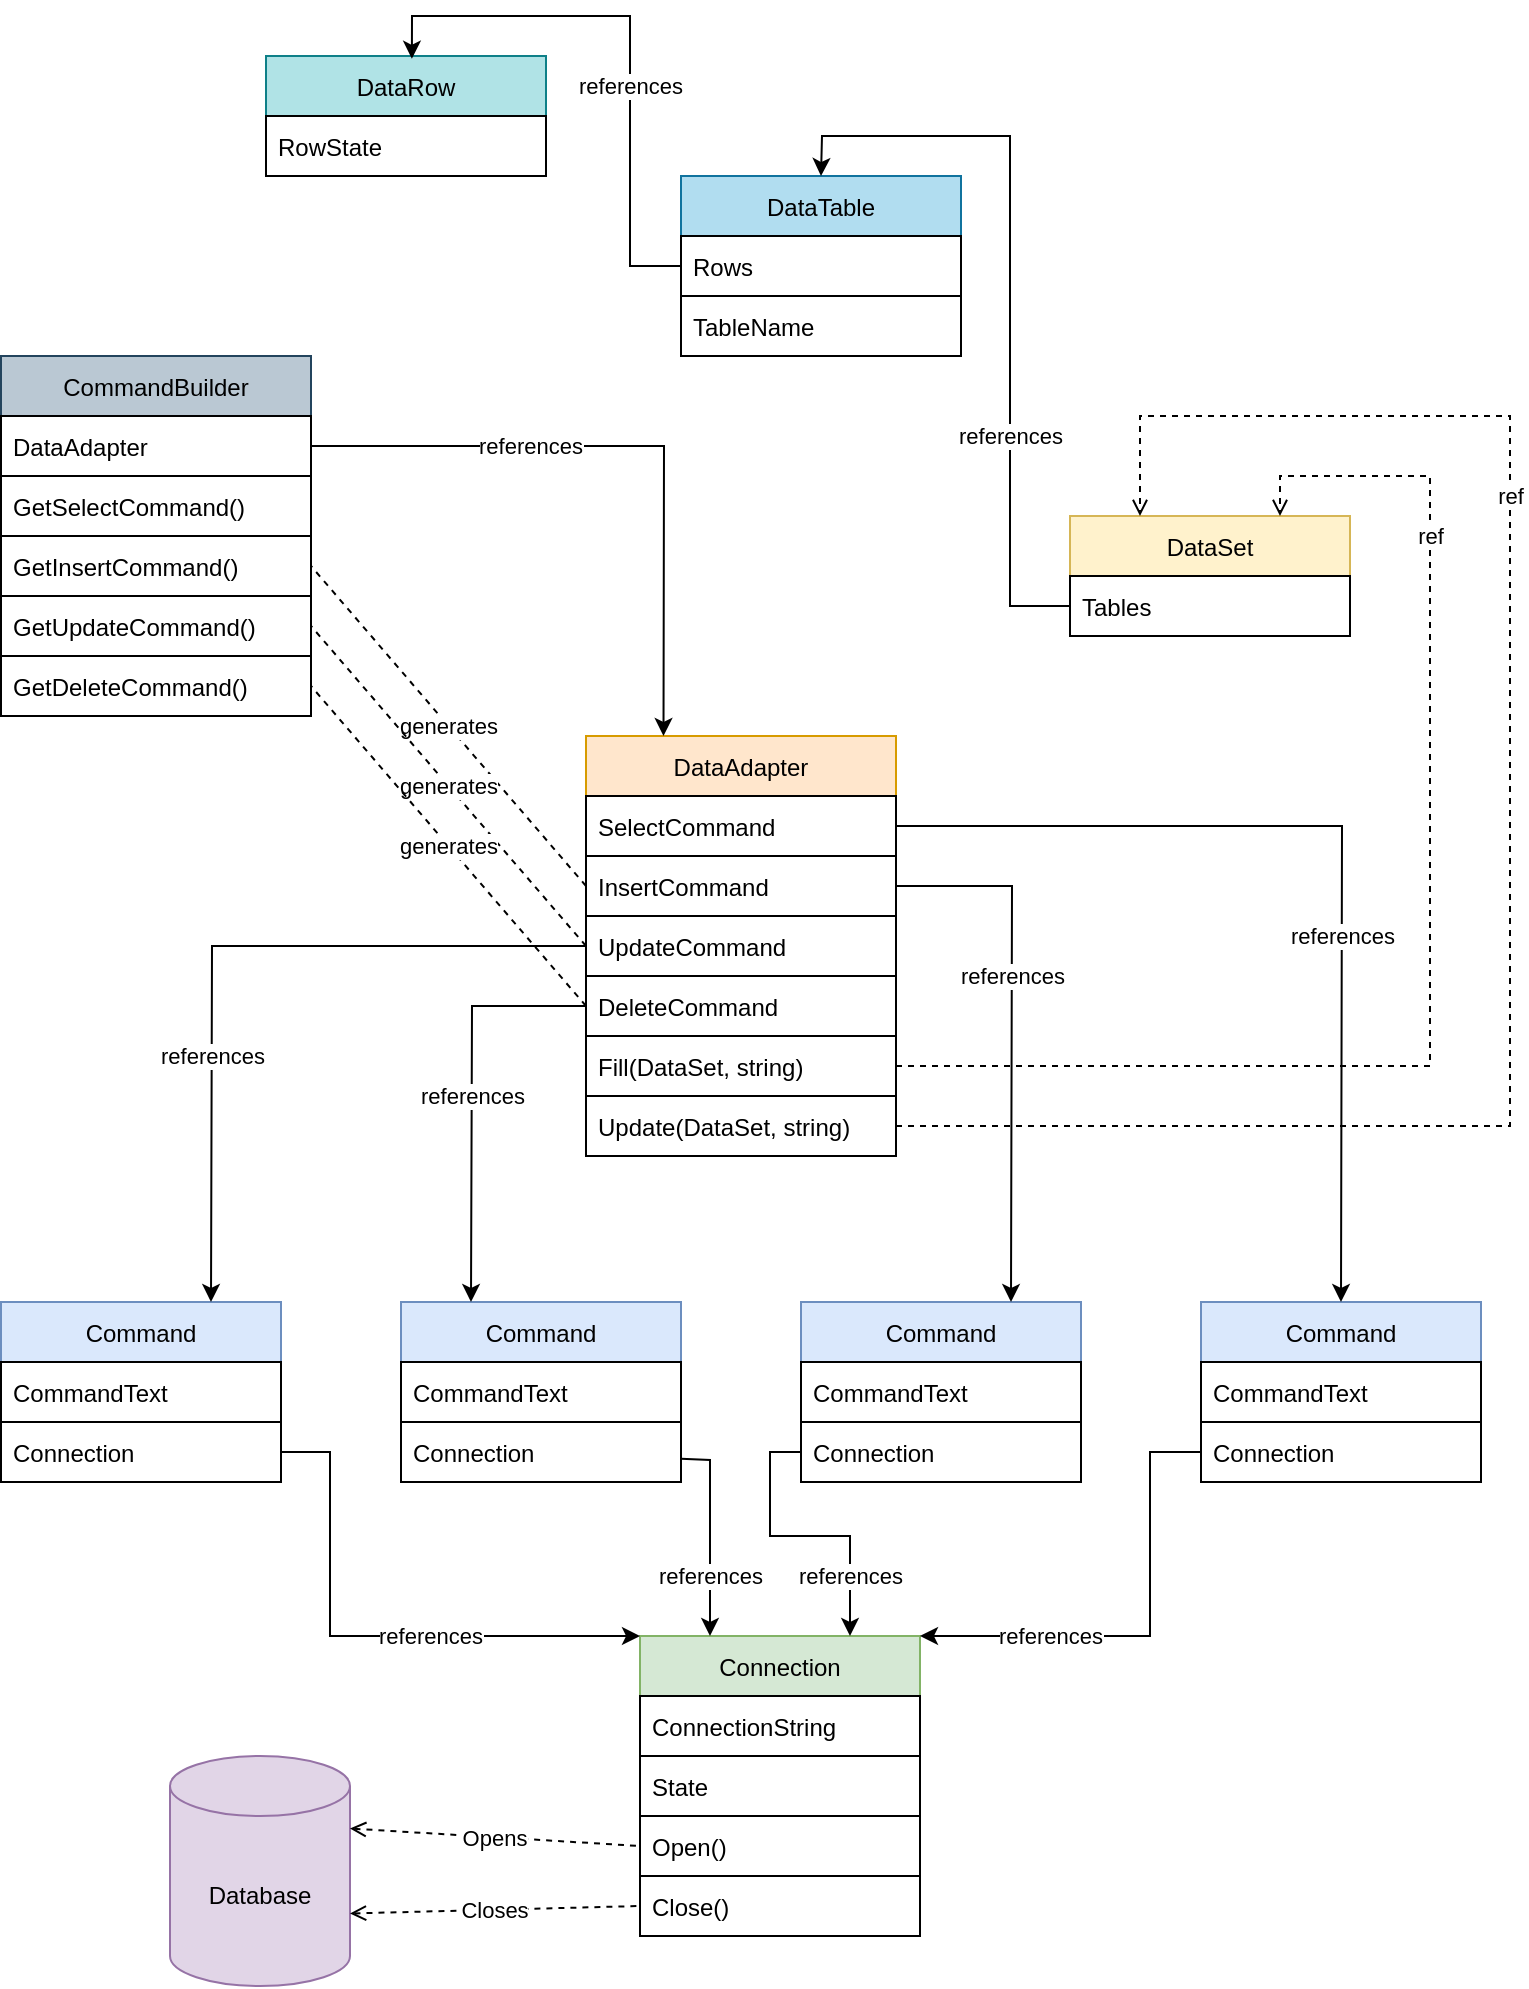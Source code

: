 <mxfile>
    <diagram id="Z2rDi97d8LI6hvDj2T3P" name="Page-1">
        <mxGraphModel dx="1520" dy="1129" grid="1" gridSize="10" guides="1" tooltips="1" connect="1" arrows="1" fold="1" page="1" pageScale="1" pageWidth="850" pageHeight="1100" background="#ffffff" math="0" shadow="0">
            <root>
                <mxCell id="0"/>
                <mxCell id="1" parent="0"/>
                <mxCell id="2" value="Connection" style="swimlane;fontStyle=0;childLayout=stackLayout;horizontal=1;startSize=30;horizontalStack=0;resizeParent=1;resizeParentMax=0;resizeLast=0;collapsible=1;marginBottom=0;fillColor=#d5e8d4;strokeColor=#82b366;" vertex="1" parent="1">
                    <mxGeometry x="375" y="890" width="140" height="150" as="geometry"/>
                </mxCell>
                <mxCell id="3" value="ConnectionString" style="text;strokeColor=default;fillColor=none;align=left;verticalAlign=middle;spacingLeft=4;spacingRight=4;overflow=hidden;points=[[0,0.5],[1,0.5]];portConstraint=eastwest;rotatable=0;" vertex="1" parent="2">
                    <mxGeometry y="30" width="140" height="30" as="geometry"/>
                </mxCell>
                <mxCell id="4" value="State" style="text;strokeColor=default;fillColor=none;align=left;verticalAlign=middle;spacingLeft=4;spacingRight=4;overflow=hidden;points=[[0,0.5],[1,0.5]];portConstraint=eastwest;rotatable=0;" vertex="1" parent="2">
                    <mxGeometry y="60" width="140" height="30" as="geometry"/>
                </mxCell>
                <mxCell id="5" value="Open()" style="text;strokeColor=default;fillColor=none;align=left;verticalAlign=middle;spacingLeft=4;spacingRight=4;overflow=hidden;points=[[0,0.5],[1,0.5]];portConstraint=eastwest;rotatable=0;" vertex="1" parent="2">
                    <mxGeometry y="90" width="140" height="30" as="geometry"/>
                </mxCell>
                <mxCell id="6" value="Close()" style="text;strokeColor=default;fillColor=none;align=left;verticalAlign=middle;spacingLeft=4;spacingRight=4;overflow=hidden;points=[[0,0.5],[1,0.5]];portConstraint=eastwest;rotatable=0;" vertex="1" parent="2">
                    <mxGeometry y="120" width="140" height="30" as="geometry"/>
                </mxCell>
                <mxCell id="8" value="Database" style="shape=cylinder3;whiteSpace=wrap;html=1;boundedLbl=1;backgroundOutline=1;size=15;strokeColor=#9673a6;fillColor=#e1d5e7;" vertex="1" parent="1">
                    <mxGeometry x="140" y="950" width="90" height="115" as="geometry"/>
                </mxCell>
                <mxCell id="9" value="Opens" style="endArrow=none;dashed=1;html=1;entryX=0;entryY=0.5;entryDx=0;entryDy=0;exitX=1;exitY=0;exitDx=0;exitDy=36.25;exitPerimeter=0;startArrow=open;startFill=0;" edge="1" parent="1" source="8" target="5">
                    <mxGeometry width="50" height="50" relative="1" as="geometry">
                        <mxPoint x="280" y="1050" as="sourcePoint"/>
                        <mxPoint x="330" y="1000" as="targetPoint"/>
                    </mxGeometry>
                </mxCell>
                <mxCell id="10" value="Closes" style="endArrow=none;dashed=1;html=1;startArrow=open;startFill=0;exitX=1;exitY=0;exitDx=0;exitDy=78.75;exitPerimeter=0;entryX=0;entryY=0.5;entryDx=0;entryDy=0;" edge="1" parent="1" source="8" target="6">
                    <mxGeometry width="50" height="50" relative="1" as="geometry">
                        <mxPoint x="310" y="1180" as="sourcePoint"/>
                        <mxPoint x="360" y="1130" as="targetPoint"/>
                    </mxGeometry>
                </mxCell>
                <mxCell id="13" value="Command" style="swimlane;fontStyle=0;childLayout=stackLayout;horizontal=1;startSize=30;horizontalStack=0;resizeParent=1;resizeParentMax=0;resizeLast=0;collapsible=1;marginBottom=0;fillColor=#dae8fc;strokeColor=#6c8ebf;" vertex="1" parent="1">
                    <mxGeometry x="55.5" y="723" width="140" height="90" as="geometry"/>
                </mxCell>
                <mxCell id="14" value="CommandText" style="text;strokeColor=default;fillColor=none;align=left;verticalAlign=middle;spacingLeft=4;spacingRight=4;overflow=hidden;points=[[0,0.5],[1,0.5]];portConstraint=eastwest;rotatable=0;" vertex="1" parent="13">
                    <mxGeometry y="30" width="140" height="30" as="geometry"/>
                </mxCell>
                <mxCell id="15" value="Connection" style="text;strokeColor=default;fillColor=none;align=left;verticalAlign=middle;spacingLeft=4;spacingRight=4;overflow=hidden;points=[[0,0.5],[1,0.5]];portConstraint=eastwest;rotatable=0;" vertex="1" parent="13">
                    <mxGeometry y="60" width="140" height="30" as="geometry"/>
                </mxCell>
                <mxCell id="18" value="Command" style="swimlane;fontStyle=0;childLayout=stackLayout;horizontal=1;startSize=30;horizontalStack=0;resizeParent=1;resizeParentMax=0;resizeLast=0;collapsible=1;marginBottom=0;fillColor=#dae8fc;strokeColor=#6c8ebf;" vertex="1" parent="1">
                    <mxGeometry x="255.5" y="723" width="140" height="90" as="geometry"/>
                </mxCell>
                <mxCell id="19" value="CommandText" style="text;strokeColor=default;fillColor=none;align=left;verticalAlign=middle;spacingLeft=4;spacingRight=4;overflow=hidden;points=[[0,0.5],[1,0.5]];portConstraint=eastwest;rotatable=0;" vertex="1" parent="18">
                    <mxGeometry y="30" width="140" height="30" as="geometry"/>
                </mxCell>
                <mxCell id="20" value="Connection" style="text;strokeColor=default;fillColor=none;align=left;verticalAlign=middle;spacingLeft=4;spacingRight=4;overflow=hidden;points=[[0,0.5],[1,0.5]];portConstraint=eastwest;rotatable=0;" vertex="1" parent="18">
                    <mxGeometry y="60" width="140" height="30" as="geometry"/>
                </mxCell>
                <mxCell id="21" value="Command" style="swimlane;fontStyle=0;childLayout=stackLayout;horizontal=1;startSize=30;horizontalStack=0;resizeParent=1;resizeParentMax=0;resizeLast=0;collapsible=1;marginBottom=0;fillColor=#dae8fc;strokeColor=#6c8ebf;" vertex="1" parent="1">
                    <mxGeometry x="455.5" y="723" width="140" height="90" as="geometry"/>
                </mxCell>
                <mxCell id="22" value="CommandText" style="text;strokeColor=default;fillColor=none;align=left;verticalAlign=middle;spacingLeft=4;spacingRight=4;overflow=hidden;points=[[0,0.5],[1,0.5]];portConstraint=eastwest;rotatable=0;" vertex="1" parent="21">
                    <mxGeometry y="30" width="140" height="30" as="geometry"/>
                </mxCell>
                <mxCell id="23" value="Connection" style="text;strokeColor=default;fillColor=none;align=left;verticalAlign=middle;spacingLeft=4;spacingRight=4;overflow=hidden;points=[[0,0.5],[1,0.5]];portConstraint=eastwest;rotatable=0;" vertex="1" parent="21">
                    <mxGeometry y="60" width="140" height="30" as="geometry"/>
                </mxCell>
                <mxCell id="24" value="Command" style="swimlane;fontStyle=0;childLayout=stackLayout;horizontal=1;startSize=30;horizontalStack=0;resizeParent=1;resizeParentMax=0;resizeLast=0;collapsible=1;marginBottom=0;fillColor=#dae8fc;strokeColor=#6c8ebf;" vertex="1" parent="1">
                    <mxGeometry x="655.5" y="723" width="140" height="90" as="geometry"/>
                </mxCell>
                <mxCell id="25" value="CommandText" style="text;strokeColor=default;fillColor=none;align=left;verticalAlign=middle;spacingLeft=4;spacingRight=4;overflow=hidden;points=[[0,0.5],[1,0.5]];portConstraint=eastwest;rotatable=0;" vertex="1" parent="24">
                    <mxGeometry y="30" width="140" height="30" as="geometry"/>
                </mxCell>
                <mxCell id="26" value="Connection" style="text;strokeColor=default;fillColor=none;align=left;verticalAlign=middle;spacingLeft=4;spacingRight=4;overflow=hidden;points=[[0,0.5],[1,0.5]];portConstraint=eastwest;rotatable=0;" vertex="1" parent="24">
                    <mxGeometry y="60" width="140" height="30" as="geometry"/>
                </mxCell>
                <mxCell id="31" value="DataAdapter" style="swimlane;fontStyle=0;childLayout=stackLayout;horizontal=1;startSize=30;horizontalStack=0;resizeParent=1;resizeParentMax=0;resizeLast=0;collapsible=1;marginBottom=0;fillColor=#ffe6cc;strokeColor=#d79b00;" vertex="1" parent="1">
                    <mxGeometry x="348" y="440" width="155" height="210" as="geometry"/>
                </mxCell>
                <mxCell id="32" value="SelectCommand" style="text;strokeColor=default;fillColor=none;align=left;verticalAlign=middle;spacingLeft=4;spacingRight=4;overflow=hidden;points=[[0,0.5],[1,0.5]];portConstraint=eastwest;rotatable=0;" vertex="1" parent="31">
                    <mxGeometry y="30" width="155" height="30" as="geometry"/>
                </mxCell>
                <mxCell id="33" value="InsertCommand" style="text;strokeColor=default;fillColor=none;align=left;verticalAlign=middle;spacingLeft=4;spacingRight=4;overflow=hidden;points=[[0,0.5],[1,0.5]];portConstraint=eastwest;rotatable=0;" vertex="1" parent="31">
                    <mxGeometry y="60" width="155" height="30" as="geometry"/>
                </mxCell>
                <mxCell id="34" value="UpdateCommand" style="text;strokeColor=default;fillColor=none;align=left;verticalAlign=middle;spacingLeft=4;spacingRight=4;overflow=hidden;points=[[0,0.5],[1,0.5]];portConstraint=eastwest;rotatable=0;" vertex="1" parent="31">
                    <mxGeometry y="90" width="155" height="30" as="geometry"/>
                </mxCell>
                <mxCell id="35" value="DeleteCommand" style="text;strokeColor=default;fillColor=none;align=left;verticalAlign=middle;spacingLeft=4;spacingRight=4;overflow=hidden;points=[[0,0.5],[1,0.5]];portConstraint=eastwest;rotatable=0;" vertex="1" parent="31">
                    <mxGeometry y="120" width="155" height="30" as="geometry"/>
                </mxCell>
                <mxCell id="36" value="Fill(DataSet, string)" style="text;strokeColor=default;fillColor=none;align=left;verticalAlign=middle;spacingLeft=4;spacingRight=4;overflow=hidden;points=[[0,0.5],[1,0.5]];portConstraint=eastwest;rotatable=0;" vertex="1" parent="31">
                    <mxGeometry y="150" width="155" height="30" as="geometry"/>
                </mxCell>
                <mxCell id="37" value="Update(DataSet, string)" style="text;strokeColor=default;fillColor=none;align=left;verticalAlign=middle;spacingLeft=4;spacingRight=4;overflow=hidden;points=[[0,0.5],[1,0.5]];portConstraint=eastwest;rotatable=0;" vertex="1" parent="31">
                    <mxGeometry y="180" width="155" height="30" as="geometry"/>
                </mxCell>
                <mxCell id="38" value="CommandBuilder" style="swimlane;fontStyle=0;childLayout=stackLayout;horizontal=1;startSize=30;horizontalStack=0;resizeParent=1;resizeParentMax=0;resizeLast=0;collapsible=1;marginBottom=0;fillColor=#bac8d3;strokeColor=#23445d;" vertex="1" parent="1">
                    <mxGeometry x="55.5" y="250" width="155" height="180" as="geometry"/>
                </mxCell>
                <mxCell id="43" value="DataAdapter" style="text;strokeColor=default;fillColor=none;align=left;verticalAlign=middle;spacingLeft=4;spacingRight=4;overflow=hidden;points=[[0,0.5],[1,0.5]];portConstraint=eastwest;rotatable=0;" vertex="1" parent="38">
                    <mxGeometry y="30" width="155" height="30" as="geometry"/>
                </mxCell>
                <mxCell id="45" value="GetSelectCommand()" style="text;strokeColor=default;fillColor=none;align=left;verticalAlign=middle;spacingLeft=4;spacingRight=4;overflow=hidden;points=[[0,0.5],[1,0.5]];portConstraint=eastwest;rotatable=0;" vertex="1" parent="38">
                    <mxGeometry y="60" width="155" height="30" as="geometry"/>
                </mxCell>
                <mxCell id="46" value="GetInsertCommand()" style="text;strokeColor=default;fillColor=none;align=left;verticalAlign=middle;spacingLeft=4;spacingRight=4;overflow=hidden;points=[[0,0.5],[1,0.5]];portConstraint=eastwest;rotatable=0;" vertex="1" parent="38">
                    <mxGeometry y="90" width="155" height="30" as="geometry"/>
                </mxCell>
                <mxCell id="47" value="GetUpdateCommand()" style="text;strokeColor=default;fillColor=none;align=left;verticalAlign=middle;spacingLeft=4;spacingRight=4;overflow=hidden;points=[[0,0.5],[1,0.5]];portConstraint=eastwest;rotatable=0;" vertex="1" parent="38">
                    <mxGeometry y="120" width="155" height="30" as="geometry"/>
                </mxCell>
                <mxCell id="48" value="GetDeleteCommand()" style="text;strokeColor=default;fillColor=none;align=left;verticalAlign=middle;spacingLeft=4;spacingRight=4;overflow=hidden;points=[[0,0.5],[1,0.5]];portConstraint=eastwest;rotatable=0;" vertex="1" parent="38">
                    <mxGeometry y="150" width="155" height="30" as="geometry"/>
                </mxCell>
                <mxCell id="52" value="references" style="endArrow=classic;html=1;rounded=0;exitX=0;exitY=0.5;exitDx=0;exitDy=0;entryX=1;entryY=0;entryDx=0;entryDy=0;" edge="1" parent="1" source="26" target="2">
                    <mxGeometry x="0.441" width="50" height="50" relative="1" as="geometry">
                        <mxPoint x="580" y="880" as="sourcePoint"/>
                        <mxPoint x="630" y="830" as="targetPoint"/>
                        <Array as="points">
                            <mxPoint x="630" y="798"/>
                            <mxPoint x="630" y="890"/>
                        </Array>
                        <mxPoint as="offset"/>
                    </mxGeometry>
                </mxCell>
                <mxCell id="53" value="references" style="endArrow=classic;html=1;rounded=0;exitX=0;exitY=0.5;exitDx=0;exitDy=0;entryX=0.75;entryY=0;entryDx=0;entryDy=0;" edge="1" parent="1" source="23" target="2">
                    <mxGeometry x="0.593" width="50" height="50" relative="1" as="geometry">
                        <mxPoint x="290" y="900" as="sourcePoint"/>
                        <mxPoint x="340" y="850" as="targetPoint"/>
                        <Array as="points">
                            <mxPoint x="440" y="798"/>
                            <mxPoint x="440" y="840"/>
                            <mxPoint x="480" y="840"/>
                        </Array>
                        <mxPoint as="offset"/>
                    </mxGeometry>
                </mxCell>
                <mxCell id="54" value="references" style="endArrow=classic;html=1;rounded=0;entryX=0.25;entryY=0;entryDx=0;entryDy=0;" edge="1" parent="1" source="20" target="2">
                    <mxGeometry x="0.415" width="50" height="50" relative="1" as="geometry">
                        <mxPoint x="300" y="890" as="sourcePoint"/>
                        <mxPoint x="350" y="840" as="targetPoint"/>
                        <Array as="points">
                            <mxPoint x="410" y="802"/>
                        </Array>
                        <mxPoint as="offset"/>
                    </mxGeometry>
                </mxCell>
                <mxCell id="55" value="references" style="endArrow=classic;html=1;rounded=0;exitX=1;exitY=0.5;exitDx=0;exitDy=0;entryX=0;entryY=0;entryDx=0;entryDy=0;" edge="1" parent="1" source="15" target="2">
                    <mxGeometry x="0.227" width="50" height="50" relative="1" as="geometry">
                        <mxPoint x="220" y="900" as="sourcePoint"/>
                        <mxPoint x="270" y="850" as="targetPoint"/>
                        <Array as="points">
                            <mxPoint x="220" y="798"/>
                            <mxPoint x="220" y="890"/>
                        </Array>
                        <mxPoint as="offset"/>
                    </mxGeometry>
                </mxCell>
                <mxCell id="56" value="references" style="endArrow=classic;html=1;rounded=0;exitX=1;exitY=0.5;exitDx=0;exitDy=0;entryX=0.5;entryY=0;entryDx=0;entryDy=0;" edge="1" parent="1" source="32" target="24">
                    <mxGeometry x="0.206" width="50" height="50" relative="1" as="geometry">
                        <mxPoint x="540" y="550" as="sourcePoint"/>
                        <mxPoint x="590" y="500" as="targetPoint"/>
                        <Array as="points">
                            <mxPoint x="726" y="485"/>
                        </Array>
                        <mxPoint as="offset"/>
                    </mxGeometry>
                </mxCell>
                <mxCell id="57" value="references" style="endArrow=classic;html=1;rounded=0;exitX=1;exitY=0.5;exitDx=0;exitDy=0;entryX=0.75;entryY=0;entryDx=0;entryDy=0;" edge="1" parent="1" source="33" target="21">
                    <mxGeometry x="-0.226" width="50" height="50" relative="1" as="geometry">
                        <mxPoint x="570" y="630" as="sourcePoint"/>
                        <mxPoint x="620" y="580" as="targetPoint"/>
                        <Array as="points">
                            <mxPoint x="561" y="515"/>
                        </Array>
                        <mxPoint as="offset"/>
                    </mxGeometry>
                </mxCell>
                <mxCell id="58" value="references" style="endArrow=classic;html=1;rounded=0;exitX=0;exitY=0.5;exitDx=0;exitDy=0;entryX=0.25;entryY=0;entryDx=0;entryDy=0;" edge="1" parent="1" source="35" target="18">
                    <mxGeometry width="50" height="50" relative="1" as="geometry">
                        <mxPoint x="260" y="690" as="sourcePoint"/>
                        <mxPoint x="310" y="640" as="targetPoint"/>
                        <Array as="points">
                            <mxPoint x="291" y="575"/>
                        </Array>
                    </mxGeometry>
                </mxCell>
                <mxCell id="59" value="references" style="endArrow=classic;html=1;rounded=0;exitX=0;exitY=0.5;exitDx=0;exitDy=0;entryX=0.75;entryY=0;entryDx=0;entryDy=0;" edge="1" parent="1" source="34" target="13">
                    <mxGeometry x="0.326" width="50" height="50" relative="1" as="geometry">
                        <mxPoint x="180" y="590" as="sourcePoint"/>
                        <mxPoint x="230" y="540" as="targetPoint"/>
                        <Array as="points">
                            <mxPoint x="161" y="545"/>
                        </Array>
                        <mxPoint as="offset"/>
                    </mxGeometry>
                </mxCell>
                <mxCell id="60" value="references" style="endArrow=classic;html=1;rounded=0;exitX=1;exitY=0.5;exitDx=0;exitDy=0;entryX=0.25;entryY=0;entryDx=0;entryDy=0;" edge="1" parent="1" source="43" target="31">
                    <mxGeometry x="-0.319" width="50" height="50" relative="1" as="geometry">
                        <mxPoint x="270" y="350" as="sourcePoint"/>
                        <mxPoint x="320" y="300" as="targetPoint"/>
                        <Array as="points">
                            <mxPoint x="387" y="295"/>
                        </Array>
                        <mxPoint as="offset"/>
                    </mxGeometry>
                </mxCell>
                <mxCell id="61" value="DataSet" style="swimlane;fontStyle=0;childLayout=stackLayout;horizontal=1;startSize=30;horizontalStack=0;resizeParent=1;resizeParentMax=0;resizeLast=0;collapsible=1;marginBottom=0;fillColor=#fff2cc;strokeColor=#d6b656;" vertex="1" parent="1">
                    <mxGeometry x="590" y="330" width="140" height="60" as="geometry"/>
                </mxCell>
                <mxCell id="62" value="Tables" style="text;strokeColor=default;fillColor=none;align=left;verticalAlign=middle;spacingLeft=4;spacingRight=4;overflow=hidden;points=[[0,0.5],[1,0.5]];portConstraint=eastwest;rotatable=0;" vertex="1" parent="61">
                    <mxGeometry y="30" width="140" height="30" as="geometry"/>
                </mxCell>
                <mxCell id="64" value="ref" style="endArrow=open;dashed=1;html=1;rounded=0;exitX=1;exitY=0.5;exitDx=0;exitDy=0;entryX=0.75;entryY=0;entryDx=0;entryDy=0;startArrow=none;startFill=0;endFill=0;" edge="1" parent="1" source="36" target="61">
                    <mxGeometry x="0.62" width="50" height="50" relative="1" as="geometry">
                        <mxPoint x="600" y="650" as="sourcePoint"/>
                        <mxPoint x="650" y="600" as="targetPoint"/>
                        <Array as="points">
                            <mxPoint x="770" y="605"/>
                            <mxPoint x="770" y="310"/>
                            <mxPoint x="695" y="310"/>
                        </Array>
                        <mxPoint as="offset"/>
                    </mxGeometry>
                </mxCell>
                <mxCell id="65" value="ref" style="endArrow=open;dashed=1;html=1;rounded=0;exitX=1;exitY=0.5;exitDx=0;exitDy=0;entryX=0.25;entryY=0;entryDx=0;entryDy=0;endFill=0;" edge="1" parent="1" source="37" target="61">
                    <mxGeometry x="0.387" width="50" height="50" relative="1" as="geometry">
                        <mxPoint x="610" y="680" as="sourcePoint"/>
                        <mxPoint x="660" y="630" as="targetPoint"/>
                        <Array as="points">
                            <mxPoint x="810" y="635"/>
                            <mxPoint x="810" y="280"/>
                            <mxPoint x="625" y="280"/>
                        </Array>
                        <mxPoint as="offset"/>
                    </mxGeometry>
                </mxCell>
                <mxCell id="66" value="DataTable" style="swimlane;fontStyle=0;childLayout=stackLayout;horizontal=1;startSize=30;horizontalStack=0;resizeParent=1;resizeParentMax=0;resizeLast=0;collapsible=1;marginBottom=0;fillColor=#b1ddf0;strokeColor=#10739e;" vertex="1" parent="1">
                    <mxGeometry x="395.5" y="160" width="140" height="90" as="geometry"/>
                </mxCell>
                <mxCell id="67" value="Rows" style="text;strokeColor=default;fillColor=none;align=left;verticalAlign=middle;spacingLeft=4;spacingRight=4;overflow=hidden;points=[[0,0.5],[1,0.5]];portConstraint=eastwest;rotatable=0;" vertex="1" parent="66">
                    <mxGeometry y="30" width="140" height="30" as="geometry"/>
                </mxCell>
                <mxCell id="68" value="TableName" style="text;strokeColor=default;fillColor=none;align=left;verticalAlign=middle;spacingLeft=4;spacingRight=4;overflow=hidden;points=[[0,0.5],[1,0.5]];portConstraint=eastwest;rotatable=0;" vertex="1" parent="66">
                    <mxGeometry y="60" width="140" height="30" as="geometry"/>
                </mxCell>
                <mxCell id="69" value="DataRow" style="swimlane;fontStyle=0;childLayout=stackLayout;horizontal=1;startSize=30;horizontalStack=0;resizeParent=1;resizeParentMax=0;resizeLast=0;collapsible=1;marginBottom=0;fillColor=#b0e3e6;strokeColor=#0e8088;" vertex="1" parent="1">
                    <mxGeometry x="188" y="100" width="140" height="60" as="geometry"/>
                </mxCell>
                <mxCell id="70" value="RowState" style="text;strokeColor=default;fillColor=none;align=left;verticalAlign=middle;spacingLeft=4;spacingRight=4;overflow=hidden;points=[[0,0.5],[1,0.5]];portConstraint=eastwest;rotatable=0;" vertex="1" parent="69">
                    <mxGeometry y="30" width="140" height="30" as="geometry"/>
                </mxCell>
                <mxCell id="72" value="references" style="endArrow=classic;html=1;rounded=0;exitX=0;exitY=0.5;exitDx=0;exitDy=0;entryX=0.5;entryY=0;entryDx=0;entryDy=0;" edge="1" parent="1" source="62" target="66">
                    <mxGeometry x="-0.393" width="50" height="50" relative="1" as="geometry">
                        <mxPoint x="655.5" y="290" as="sourcePoint"/>
                        <mxPoint x="705.5" y="240" as="targetPoint"/>
                        <Array as="points">
                            <mxPoint x="560" y="375"/>
                            <mxPoint x="560" y="140"/>
                            <mxPoint x="466" y="140"/>
                        </Array>
                        <mxPoint as="offset"/>
                    </mxGeometry>
                </mxCell>
                <mxCell id="73" value="references" style="endArrow=classic;html=1;rounded=0;exitX=0;exitY=0.5;exitDx=0;exitDy=0;entryX=0.521;entryY=0.023;entryDx=0;entryDy=0;entryPerimeter=0;" edge="1" parent="1" source="67" target="69">
                    <mxGeometry x="-0.178" width="50" height="50" relative="1" as="geometry">
                        <mxPoint x="350" y="280" as="sourcePoint"/>
                        <mxPoint x="370" y="50" as="targetPoint"/>
                        <Array as="points">
                            <mxPoint x="370" y="205"/>
                            <mxPoint x="370" y="80"/>
                            <mxPoint x="261" y="80"/>
                        </Array>
                        <mxPoint as="offset"/>
                    </mxGeometry>
                </mxCell>
                <mxCell id="74" value="generates" style="endArrow=none;dashed=1;html=1;rounded=0;entryX=1;entryY=0.5;entryDx=0;entryDy=0;exitX=0;exitY=0.5;exitDx=0;exitDy=0;" edge="1" parent="1" source="33" target="46">
                    <mxGeometry width="50" height="50" relative="1" as="geometry">
                        <mxPoint x="20" y="530" as="sourcePoint"/>
                        <mxPoint x="70" y="480" as="targetPoint"/>
                    </mxGeometry>
                </mxCell>
                <mxCell id="75" value="generates" style="endArrow=none;dashed=1;html=1;rounded=0;entryX=1;entryY=0.5;entryDx=0;entryDy=0;exitX=0;exitY=0.5;exitDx=0;exitDy=0;" edge="1" parent="1" source="34" target="47">
                    <mxGeometry width="50" height="50" relative="1" as="geometry">
                        <mxPoint x="190" y="530" as="sourcePoint"/>
                        <mxPoint x="240" y="480" as="targetPoint"/>
                    </mxGeometry>
                </mxCell>
                <mxCell id="76" value="generates" style="endArrow=none;dashed=1;html=1;rounded=0;entryX=1;entryY=0.5;entryDx=0;entryDy=0;exitX=0;exitY=0.5;exitDx=0;exitDy=0;" edge="1" parent="1" source="35" target="48">
                    <mxGeometry width="50" height="50" relative="1" as="geometry">
                        <mxPoint x="230" y="520" as="sourcePoint"/>
                        <mxPoint x="280" y="470" as="targetPoint"/>
                    </mxGeometry>
                </mxCell>
            </root>
        </mxGraphModel>
    </diagram>
</mxfile>